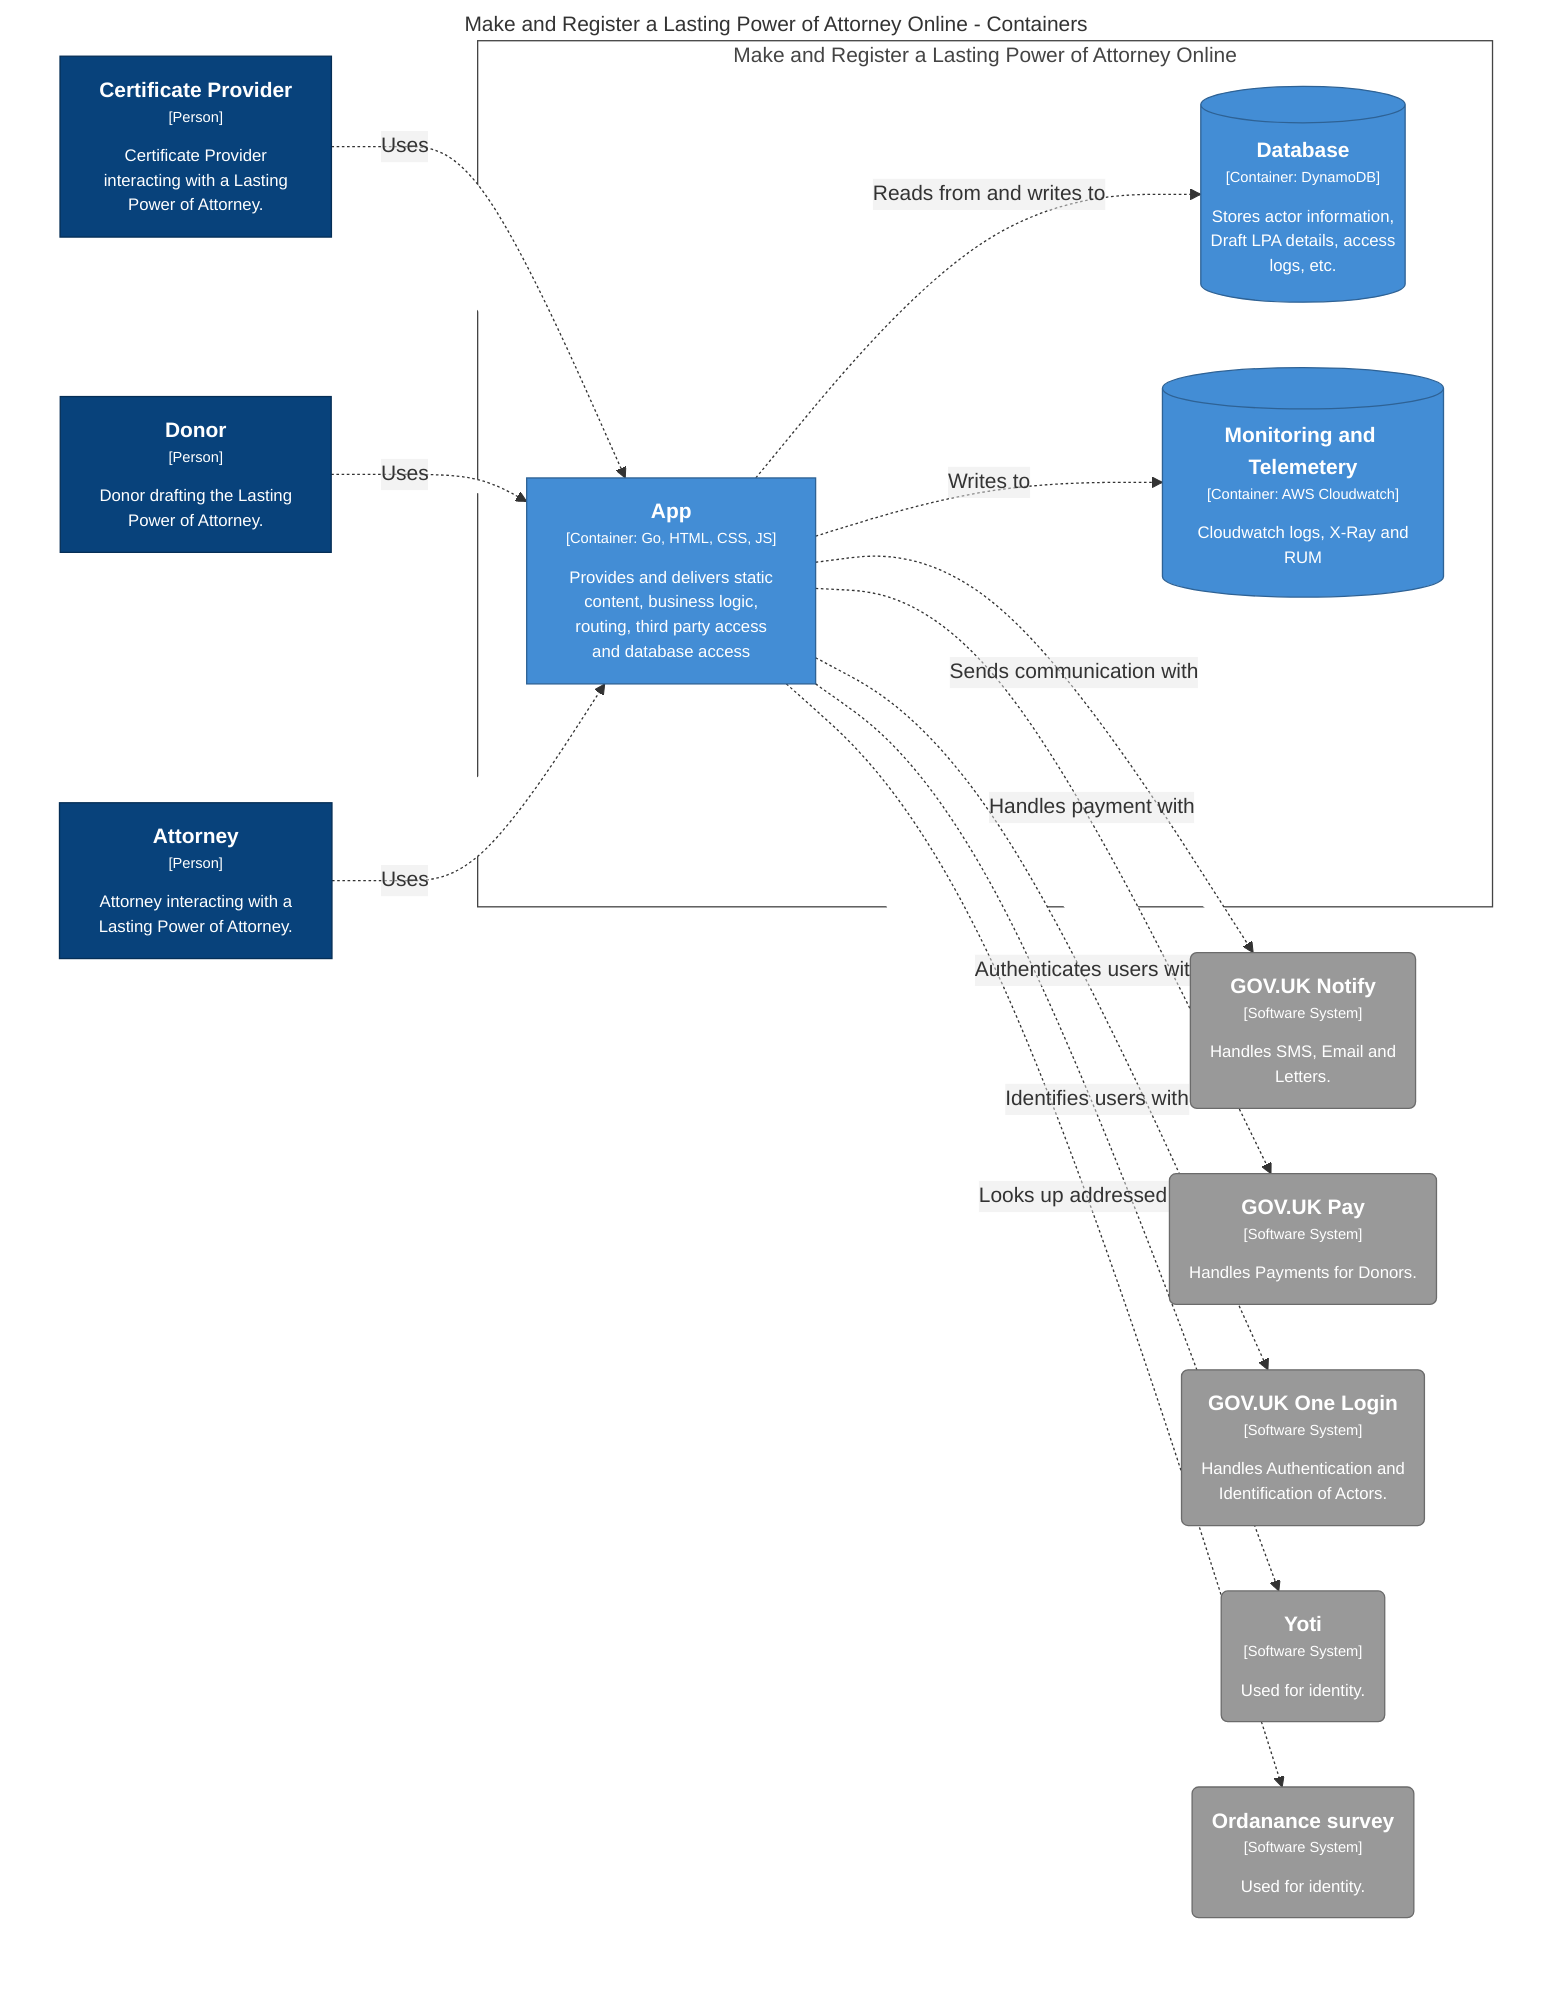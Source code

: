 graph TB
  linkStyle default fill:#ffffff

  subgraph diagram [Make and Register a Lasting Power of Attorney Online - Containers]
    style diagram fill:#ffffff,stroke:#ffffff

    11("<div style='font-weight: bold'>GOV.UK Pay</div><div style='font-size: 70%; margin-top: 0px'>[Software System]</div><div style='font-size: 80%; margin-top:10px'>Handles Payments for Donors.</div>")
    style 11 fill:#999999,stroke:#6b6b6b,color:#ffffff
    12("<div style='font-weight: bold'>GOV.UK One Login</div><div style='font-size: 70%; margin-top: 0px'>[Software System]</div><div style='font-size: 80%; margin-top:10px'>Handles Authentication and<br />Identification of Actors.</div>")
    style 12 fill:#999999,stroke:#6b6b6b,color:#ffffff
    2["<div style='font-weight: bold'>Attorney</div><div style='font-size: 70%; margin-top: 0px'>[Person]</div><div style='font-size: 80%; margin-top:10px'>Attorney interacting with a<br />Lasting Power of Attorney.</div>"]
    style 2 fill:#08427b,stroke:#052e56,color:#ffffff
    13("<div style='font-weight: bold'>Yoti</div><div style='font-size: 70%; margin-top: 0px'>[Software System]</div><div style='font-size: 80%; margin-top:10px'>Used for identity.</div>")
    style 13 fill:#999999,stroke:#6b6b6b,color:#ffffff
    3["<div style='font-weight: bold'>Donor</div><div style='font-size: 70%; margin-top: 0px'>[Person]</div><div style='font-size: 80%; margin-top:10px'>Donor drafting the Lasting<br />Power of Attorney.</div>"]
    style 3 fill:#08427b,stroke:#052e56,color:#ffffff
    14("<div style='font-weight: bold'>Ordanance survey</div><div style='font-size: 70%; margin-top: 0px'>[Software System]</div><div style='font-size: 80%; margin-top:10px'>Used for identity.</div>")
    style 14 fill:#999999,stroke:#6b6b6b,color:#ffffff
    4["<div style='font-weight: bold'>Certificate Provider</div><div style='font-size: 70%; margin-top: 0px'>[Person]</div><div style='font-size: 80%; margin-top:10px'>Certificate Provider<br />interacting with a Lasting<br />Power of Attorney.</div>"]
    style 4 fill:#08427b,stroke:#052e56,color:#ffffff
    10("<div style='font-weight: bold'>GOV.UK Notify</div><div style='font-size: 70%; margin-top: 0px'>[Software System]</div><div style='font-size: 80%; margin-top:10px'>Handles SMS, Email and<br />Letters.</div>")
    style 10 fill:#999999,stroke:#6b6b6b,color:#ffffff

    subgraph 6 [Make and Register a Lasting Power of Attorney Online]
      style 6 fill:#ffffff,stroke:#444444,color:#444444

      7["<div style='font-weight: bold'>App</div><div style='font-size: 70%; margin-top: 0px'>[Container: Go, HTML, CSS, JS]</div><div style='font-size: 80%; margin-top:10px'>Provides and delivers static<br />content, business logic,<br />routing, third party access<br />and database access</div>"]
      style 7 fill:#438dd5,stroke:#2e6295,color:#ffffff
      8[("<div style='font-weight: bold'>Database</div><div style='font-size: 70%; margin-top: 0px'>[Container: DynamoDB]</div><div style='font-size: 80%; margin-top:10px'>Stores actor information,<br />Draft LPA details, access<br />logs, etc.</div>")]
      style 8 fill:#438dd5,stroke:#2e6295,color:#ffffff
      9[("<div style='font-weight: bold'>Monitoring and Telemetery</div><div style='font-size: 70%; margin-top: 0px'>[Container: AWS Cloudwatch]</div><div style='font-size: 80%; margin-top:10px'>Cloudwatch logs, X-Ray and<br />RUM</div>")]
      style 9 fill:#438dd5,stroke:#2e6295,color:#ffffff
    end

    4-. "<div>Uses</div><div style='font-size: 70%'></div>" .->7
    3-. "<div>Uses</div><div style='font-size: 70%'></div>" .->7
    2-. "<div>Uses</div><div style='font-size: 70%'></div>" .->7
    7-. "<div>Reads from and writes to</div><div style='font-size: 70%'></div>" .->8
    7-. "<div>Writes to</div><div style='font-size: 70%'></div>" .->9
    7-. "<div>Sends communication with</div><div style='font-size: 70%'></div>" .->10
    7-. "<div>Handles payment with</div><div style='font-size: 70%'></div>" .->11
    7-. "<div>Authenticates users with</div><div style='font-size: 70%'></div>" .->12
    7-. "<div>Identifies users with</div><div style='font-size: 70%'></div>" .->13
    7-. "<div>Looks up addressed with</div><div style='font-size: 70%'></div>" .->14
  end